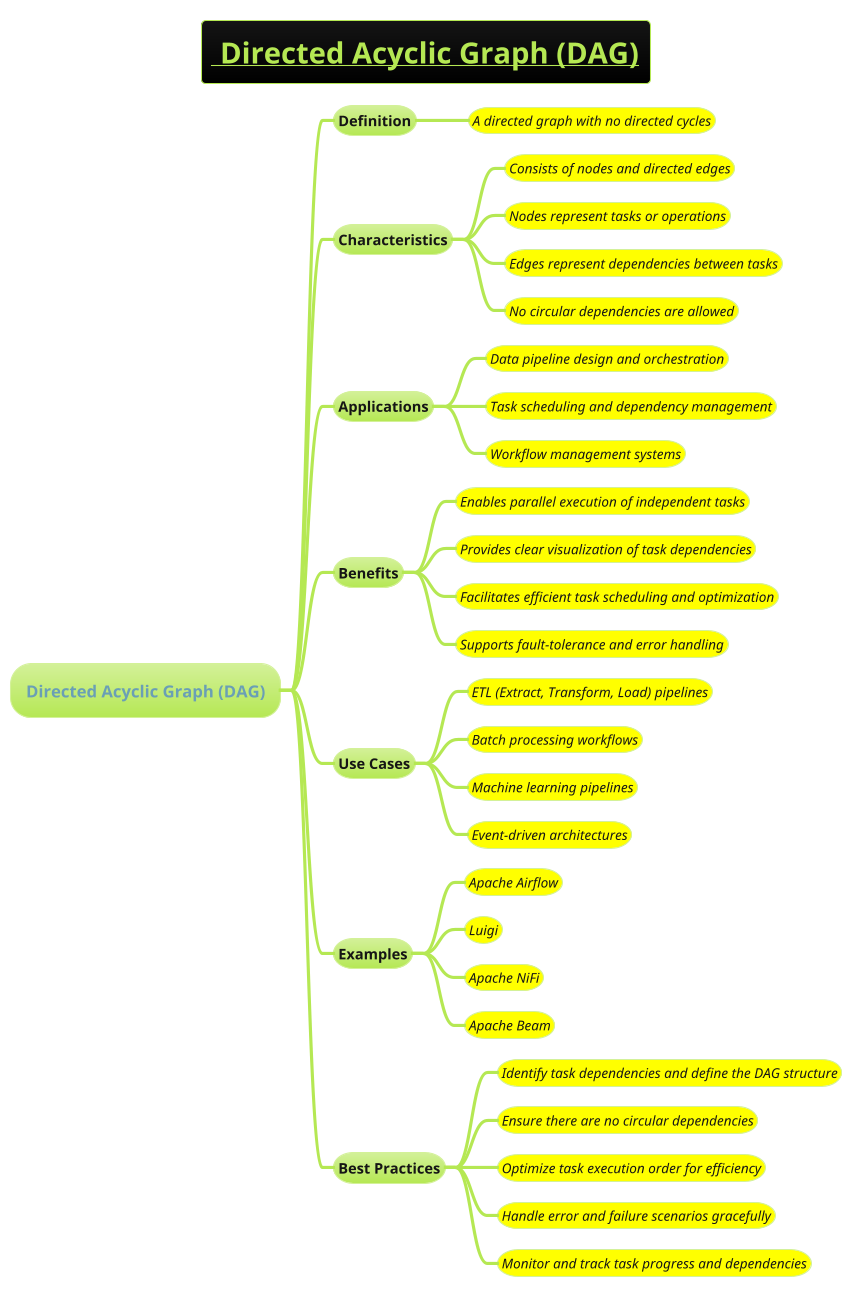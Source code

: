 @startmindmap
title =__ Directed Acyclic Graph (DAG)__
!theme hacker

* Directed Acyclic Graph (DAG)
** Definition
***[#yellow] ====<size:13>A directed graph with no directed cycles
** Characteristics
***[#yellow] ====<size:13>Consists of nodes and directed edges
***[#yellow] ====<size:13>Nodes represent tasks or operations
***[#yellow] ====<size:13>Edges represent dependencies between tasks
***[#yellow] ====<size:13>No circular dependencies are allowed
** Applications
***[#yellow] ====<size:13>Data pipeline design and orchestration
***[#yellow] ====<size:13>Task scheduling and dependency management
***[#yellow] ====<size:13>Workflow management systems
** Benefits
***[#yellow] ====<size:13>Enables parallel execution of independent tasks
***[#yellow] ====<size:13>Provides clear visualization of task dependencies
***[#yellow] ====<size:13>Facilitates efficient task scheduling and optimization
***[#yellow] ====<size:13>Supports fault-tolerance and error handling
** Use Cases
***[#yellow] ====<size:13>ETL (Extract, Transform, Load) pipelines
***[#yellow] ====<size:13>Batch processing workflows
***[#yellow] ====<size:13>Machine learning pipelines
***[#yellow] ====<size:13>Event-driven architectures
** Examples
***[#yellow] ====<size:13>Apache Airflow
***[#yellow] ====<size:13>Luigi
***[#yellow] ====<size:13>Apache NiFi
***[#yellow] ====<size:13>Apache Beam
** Best Practices
***[#yellow] ====<size:13>Identify task dependencies and define the DAG structure
***[#yellow] ====<size:13>Ensure there are no circular dependencies
***[#yellow] ====<size:13>Optimize task execution order for efficiency
***[#yellow] ====<size:13>Handle error and failure scenarios gracefully
***[#yellow] ====<size:13>Monitor and track task progress and dependencies
@endmindmap
